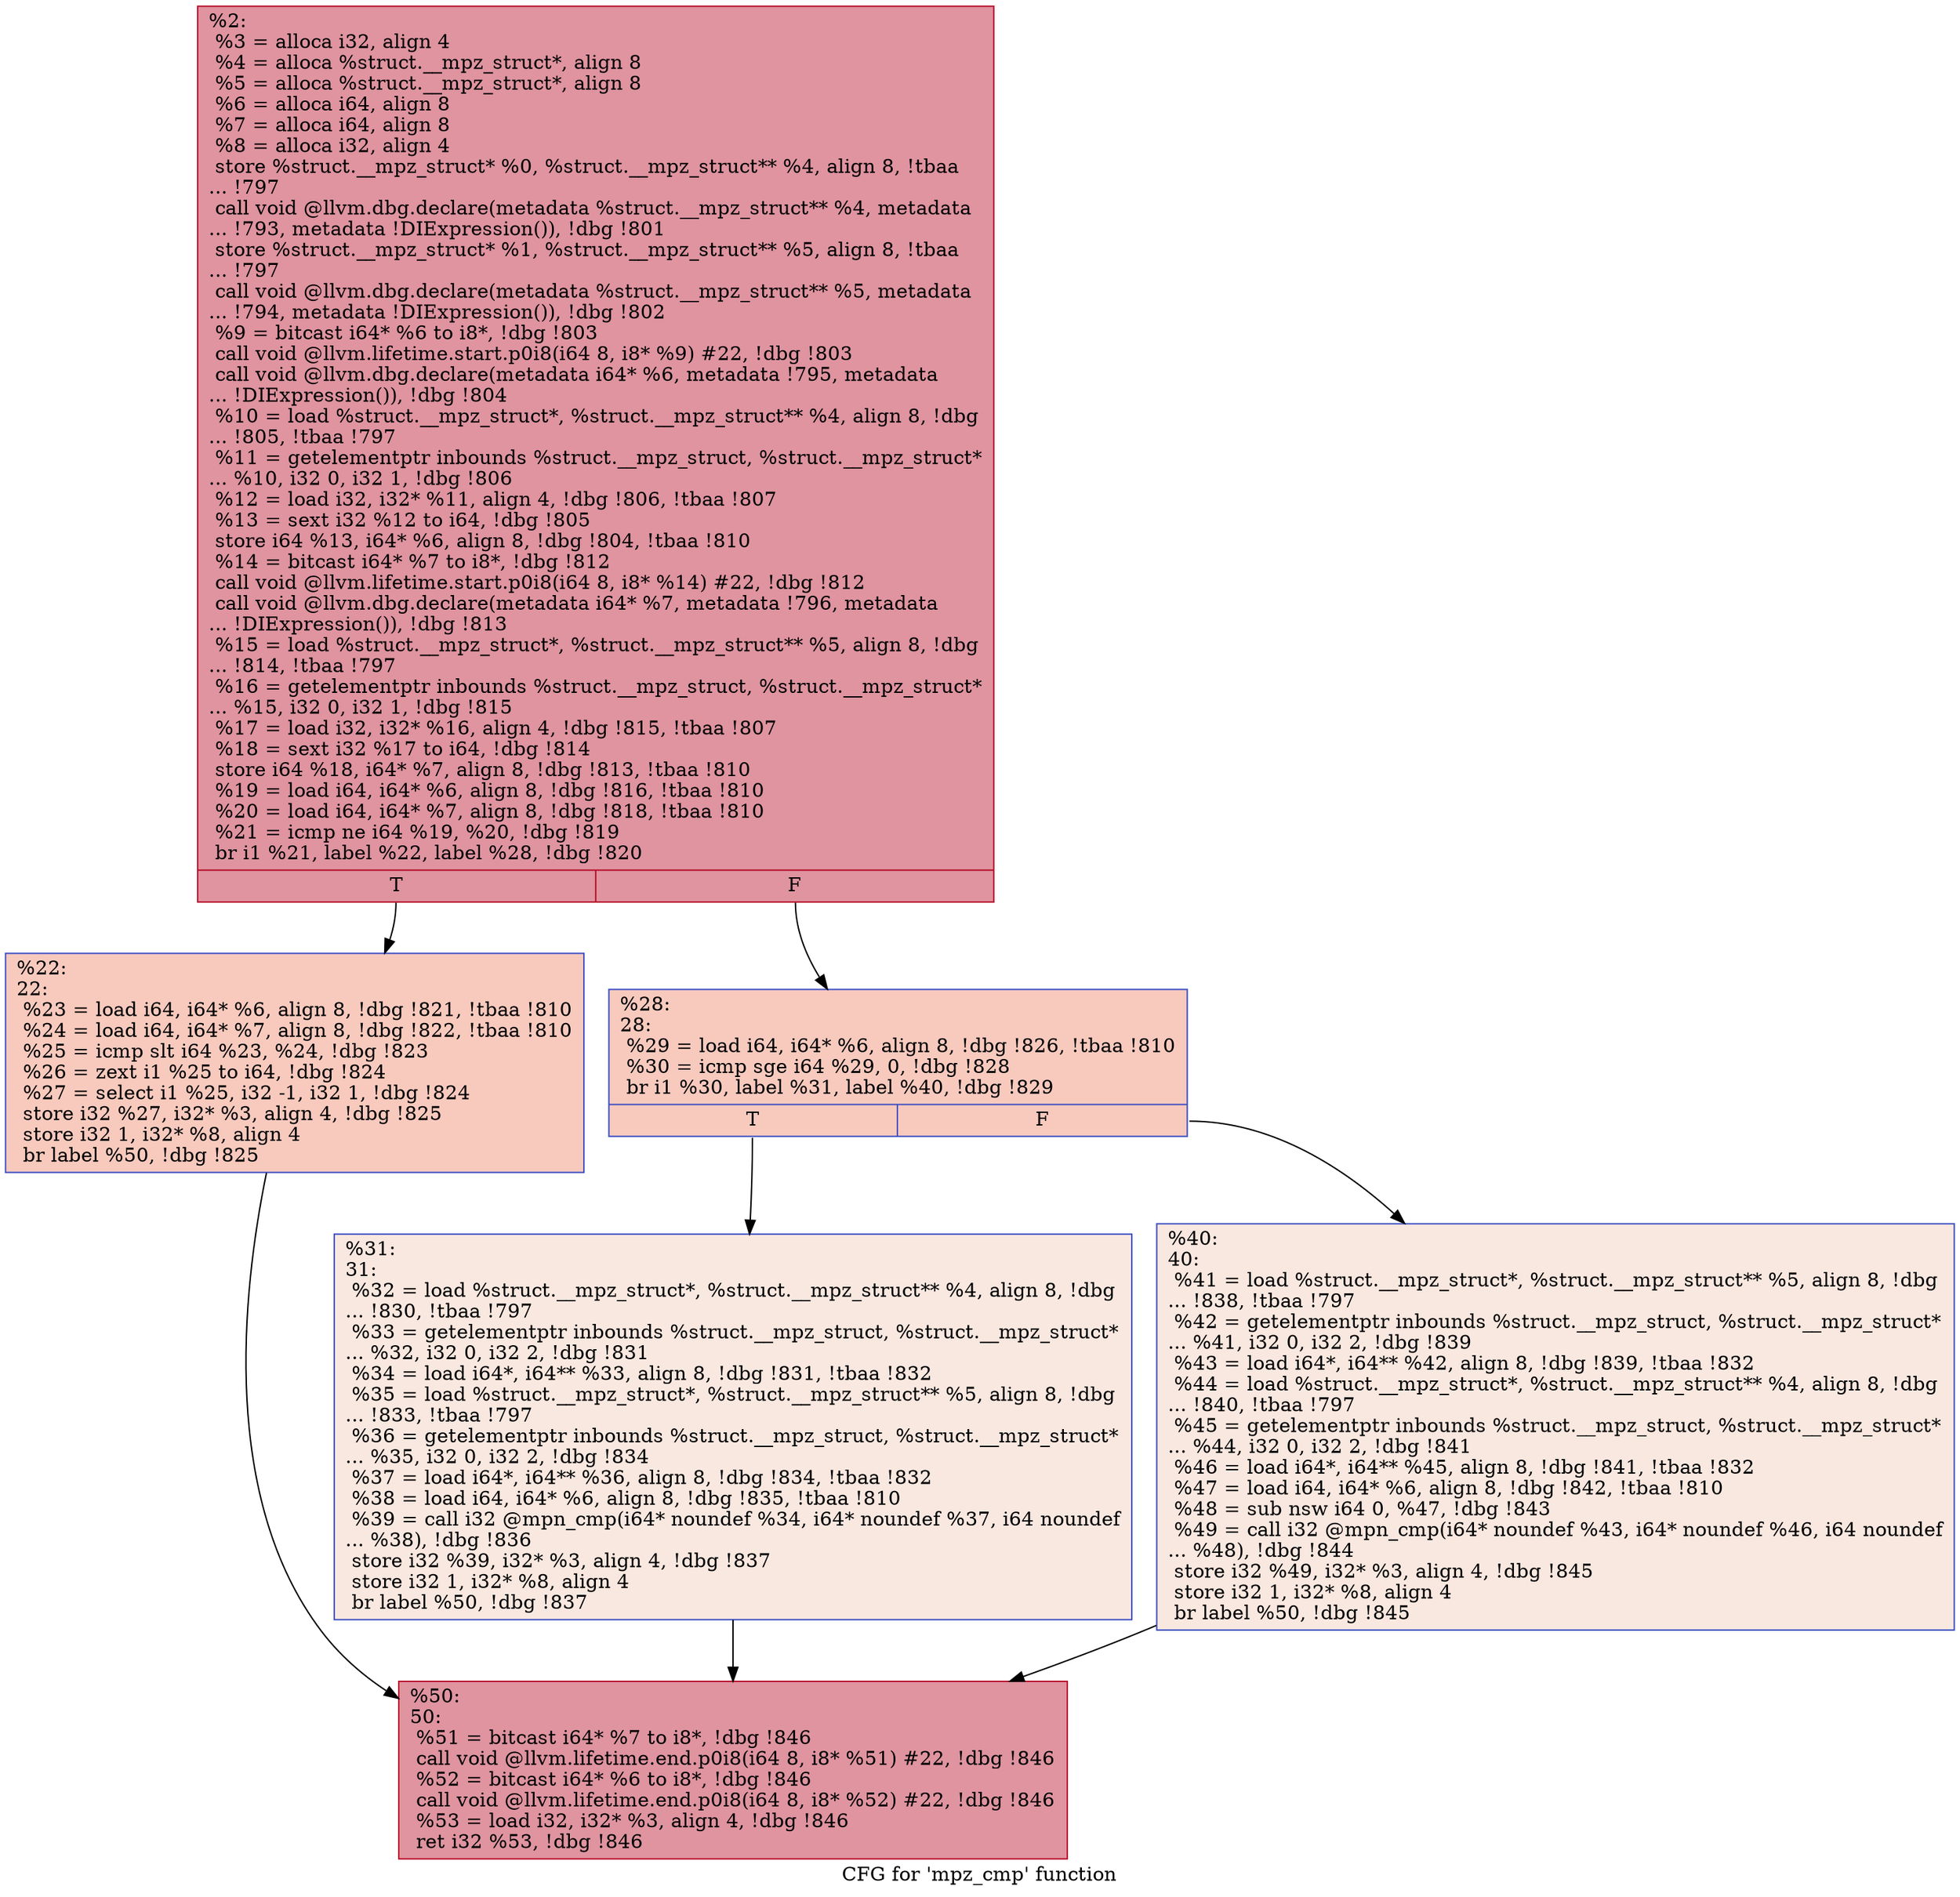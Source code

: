 digraph "CFG for 'mpz_cmp' function" {
	label="CFG for 'mpz_cmp' function";

	Node0x267f690 [shape=record,color="#b70d28ff", style=filled, fillcolor="#b70d2870",label="{%2:\l  %3 = alloca i32, align 4\l  %4 = alloca %struct.__mpz_struct*, align 8\l  %5 = alloca %struct.__mpz_struct*, align 8\l  %6 = alloca i64, align 8\l  %7 = alloca i64, align 8\l  %8 = alloca i32, align 4\l  store %struct.__mpz_struct* %0, %struct.__mpz_struct** %4, align 8, !tbaa\l... !797\l  call void @llvm.dbg.declare(metadata %struct.__mpz_struct** %4, metadata\l... !793, metadata !DIExpression()), !dbg !801\l  store %struct.__mpz_struct* %1, %struct.__mpz_struct** %5, align 8, !tbaa\l... !797\l  call void @llvm.dbg.declare(metadata %struct.__mpz_struct** %5, metadata\l... !794, metadata !DIExpression()), !dbg !802\l  %9 = bitcast i64* %6 to i8*, !dbg !803\l  call void @llvm.lifetime.start.p0i8(i64 8, i8* %9) #22, !dbg !803\l  call void @llvm.dbg.declare(metadata i64* %6, metadata !795, metadata\l... !DIExpression()), !dbg !804\l  %10 = load %struct.__mpz_struct*, %struct.__mpz_struct** %4, align 8, !dbg\l... !805, !tbaa !797\l  %11 = getelementptr inbounds %struct.__mpz_struct, %struct.__mpz_struct*\l... %10, i32 0, i32 1, !dbg !806\l  %12 = load i32, i32* %11, align 4, !dbg !806, !tbaa !807\l  %13 = sext i32 %12 to i64, !dbg !805\l  store i64 %13, i64* %6, align 8, !dbg !804, !tbaa !810\l  %14 = bitcast i64* %7 to i8*, !dbg !812\l  call void @llvm.lifetime.start.p0i8(i64 8, i8* %14) #22, !dbg !812\l  call void @llvm.dbg.declare(metadata i64* %7, metadata !796, metadata\l... !DIExpression()), !dbg !813\l  %15 = load %struct.__mpz_struct*, %struct.__mpz_struct** %5, align 8, !dbg\l... !814, !tbaa !797\l  %16 = getelementptr inbounds %struct.__mpz_struct, %struct.__mpz_struct*\l... %15, i32 0, i32 1, !dbg !815\l  %17 = load i32, i32* %16, align 4, !dbg !815, !tbaa !807\l  %18 = sext i32 %17 to i64, !dbg !814\l  store i64 %18, i64* %7, align 8, !dbg !813, !tbaa !810\l  %19 = load i64, i64* %6, align 8, !dbg !816, !tbaa !810\l  %20 = load i64, i64* %7, align 8, !dbg !818, !tbaa !810\l  %21 = icmp ne i64 %19, %20, !dbg !819\l  br i1 %21, label %22, label %28, !dbg !820\l|{<s0>T|<s1>F}}"];
	Node0x267f690:s0 -> Node0x2681d20;
	Node0x267f690:s1 -> Node0x2681d70;
	Node0x2681d20 [shape=record,color="#3d50c3ff", style=filled, fillcolor="#ef886b70",label="{%22:\l22:                                               \l  %23 = load i64, i64* %6, align 8, !dbg !821, !tbaa !810\l  %24 = load i64, i64* %7, align 8, !dbg !822, !tbaa !810\l  %25 = icmp slt i64 %23, %24, !dbg !823\l  %26 = zext i1 %25 to i64, !dbg !824\l  %27 = select i1 %25, i32 -1, i32 1, !dbg !824\l  store i32 %27, i32* %3, align 4, !dbg !825\l  store i32 1, i32* %8, align 4\l  br label %50, !dbg !825\l}"];
	Node0x2681d20 -> Node0x2681e60;
	Node0x2681d70 [shape=record,color="#3d50c3ff", style=filled, fillcolor="#ef886b70",label="{%28:\l28:                                               \l  %29 = load i64, i64* %6, align 8, !dbg !826, !tbaa !810\l  %30 = icmp sge i64 %29, 0, !dbg !828\l  br i1 %30, label %31, label %40, !dbg !829\l|{<s0>T|<s1>F}}"];
	Node0x2681d70:s0 -> Node0x2681dc0;
	Node0x2681d70:s1 -> Node0x2681e10;
	Node0x2681dc0 [shape=record,color="#3d50c3ff", style=filled, fillcolor="#f1ccb870",label="{%31:\l31:                                               \l  %32 = load %struct.__mpz_struct*, %struct.__mpz_struct** %4, align 8, !dbg\l... !830, !tbaa !797\l  %33 = getelementptr inbounds %struct.__mpz_struct, %struct.__mpz_struct*\l... %32, i32 0, i32 2, !dbg !831\l  %34 = load i64*, i64** %33, align 8, !dbg !831, !tbaa !832\l  %35 = load %struct.__mpz_struct*, %struct.__mpz_struct** %5, align 8, !dbg\l... !833, !tbaa !797\l  %36 = getelementptr inbounds %struct.__mpz_struct, %struct.__mpz_struct*\l... %35, i32 0, i32 2, !dbg !834\l  %37 = load i64*, i64** %36, align 8, !dbg !834, !tbaa !832\l  %38 = load i64, i64* %6, align 8, !dbg !835, !tbaa !810\l  %39 = call i32 @mpn_cmp(i64* noundef %34, i64* noundef %37, i64 noundef\l... %38), !dbg !836\l  store i32 %39, i32* %3, align 4, !dbg !837\l  store i32 1, i32* %8, align 4\l  br label %50, !dbg !837\l}"];
	Node0x2681dc0 -> Node0x2681e60;
	Node0x2681e10 [shape=record,color="#3d50c3ff", style=filled, fillcolor="#f1ccb870",label="{%40:\l40:                                               \l  %41 = load %struct.__mpz_struct*, %struct.__mpz_struct** %5, align 8, !dbg\l... !838, !tbaa !797\l  %42 = getelementptr inbounds %struct.__mpz_struct, %struct.__mpz_struct*\l... %41, i32 0, i32 2, !dbg !839\l  %43 = load i64*, i64** %42, align 8, !dbg !839, !tbaa !832\l  %44 = load %struct.__mpz_struct*, %struct.__mpz_struct** %4, align 8, !dbg\l... !840, !tbaa !797\l  %45 = getelementptr inbounds %struct.__mpz_struct, %struct.__mpz_struct*\l... %44, i32 0, i32 2, !dbg !841\l  %46 = load i64*, i64** %45, align 8, !dbg !841, !tbaa !832\l  %47 = load i64, i64* %6, align 8, !dbg !842, !tbaa !810\l  %48 = sub nsw i64 0, %47, !dbg !843\l  %49 = call i32 @mpn_cmp(i64* noundef %43, i64* noundef %46, i64 noundef\l... %48), !dbg !844\l  store i32 %49, i32* %3, align 4, !dbg !845\l  store i32 1, i32* %8, align 4\l  br label %50, !dbg !845\l}"];
	Node0x2681e10 -> Node0x2681e60;
	Node0x2681e60 [shape=record,color="#b70d28ff", style=filled, fillcolor="#b70d2870",label="{%50:\l50:                                               \l  %51 = bitcast i64* %7 to i8*, !dbg !846\l  call void @llvm.lifetime.end.p0i8(i64 8, i8* %51) #22, !dbg !846\l  %52 = bitcast i64* %6 to i8*, !dbg !846\l  call void @llvm.lifetime.end.p0i8(i64 8, i8* %52) #22, !dbg !846\l  %53 = load i32, i32* %3, align 4, !dbg !846\l  ret i32 %53, !dbg !846\l}"];
}
